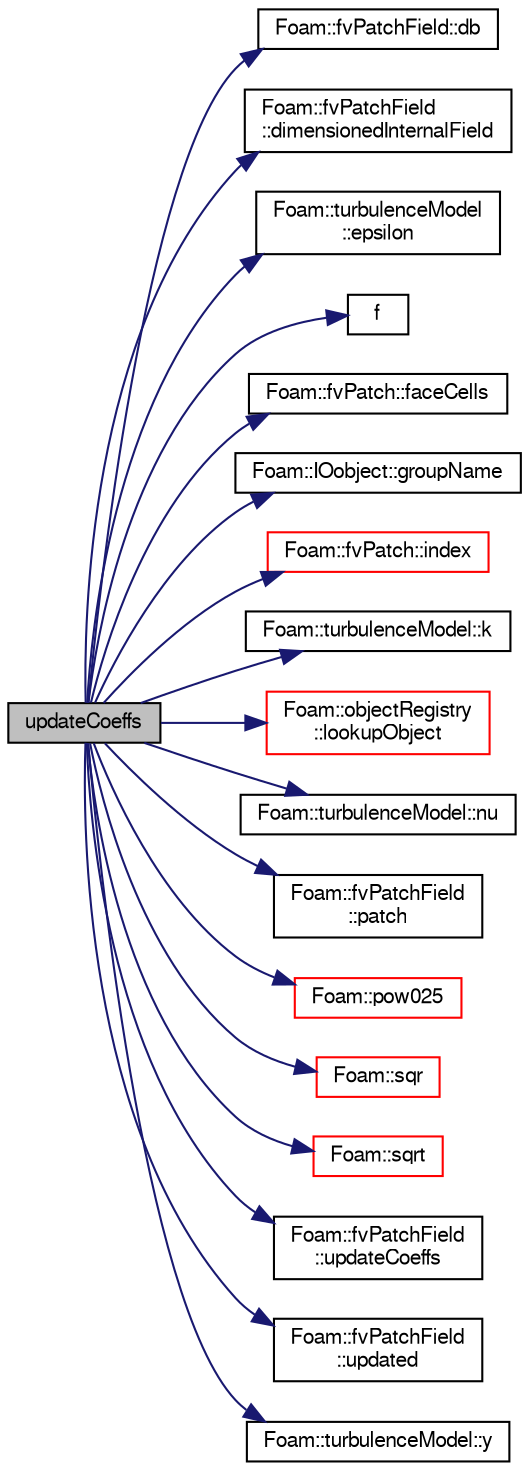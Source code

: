 digraph "updateCoeffs"
{
  bgcolor="transparent";
  edge [fontname="FreeSans",fontsize="10",labelfontname="FreeSans",labelfontsize="10"];
  node [fontname="FreeSans",fontsize="10",shape=record];
  rankdir="LR";
  Node1 [label="updateCoeffs",height=0.2,width=0.4,color="black", fillcolor="grey75", style="filled" fontcolor="black"];
  Node1 -> Node2 [color="midnightblue",fontsize="10",style="solid",fontname="FreeSans"];
  Node2 [label="Foam::fvPatchField::db",height=0.2,width=0.4,color="black",URL="$a00861.html#adf469b34fcd0250cef43ac4ce3f153ab",tooltip="Return local objectRegistry. "];
  Node1 -> Node3 [color="midnightblue",fontsize="10",style="solid",fontname="FreeSans"];
  Node3 [label="Foam::fvPatchField\l::dimensionedInternalField",height=0.2,width=0.4,color="black",URL="$a00861.html#a31518d9a232725c9887f13d0a259e1fe",tooltip="Return dimensioned internal field reference. "];
  Node1 -> Node4 [color="midnightblue",fontsize="10",style="solid",fontname="FreeSans"];
  Node4 [label="Foam::turbulenceModel\l::epsilon",height=0.2,width=0.4,color="black",URL="$a02622.html#a9259555bfd1948ca5889cde3d9f32c44",tooltip="Return the turbulence kinetic energy dissipation rate. "];
  Node1 -> Node5 [color="midnightblue",fontsize="10",style="solid",fontname="FreeSans"];
  Node5 [label="f",height=0.2,width=0.4,color="black",URL="$a03529.html#a888be93833ac7a23170555c69c690288"];
  Node1 -> Node6 [color="midnightblue",fontsize="10",style="solid",fontname="FreeSans"];
  Node6 [label="Foam::fvPatch::faceCells",height=0.2,width=0.4,color="black",URL="$a00860.html#a7cbd3f7d875089fbed897f536ef662c9",tooltip="Return faceCells. "];
  Node1 -> Node7 [color="midnightblue",fontsize="10",style="solid",fontname="FreeSans"];
  Node7 [label="Foam::IOobject::groupName",height=0.2,width=0.4,color="black",URL="$a01142.html#ad5705e6da2a025ad75b4cf5d748d7d30"];
  Node1 -> Node8 [color="midnightblue",fontsize="10",style="solid",fontname="FreeSans"];
  Node8 [label="Foam::fvPatch::index",height=0.2,width=0.4,color="red",URL="$a00860.html#a7d1e8acadb27bd2b4e61457d47b71b6f",tooltip="Return the index of this patch in the fvBoundaryMesh. "];
  Node1 -> Node9 [color="midnightblue",fontsize="10",style="solid",fontname="FreeSans"];
  Node9 [label="Foam::turbulenceModel::k",height=0.2,width=0.4,color="black",URL="$a02622.html#a513c40f9ed37e2baed10984c3c4c57a9",tooltip="Return the turbulence kinetic energy. "];
  Node1 -> Node10 [color="midnightblue",fontsize="10",style="solid",fontname="FreeSans"];
  Node10 [label="Foam::objectRegistry\l::lookupObject",height=0.2,width=0.4,color="red",URL="$a01640.html#affcae20935bdf1726ec1f822228a2330",tooltip="Lookup and return the object of the given Type. "];
  Node1 -> Node11 [color="midnightblue",fontsize="10",style="solid",fontname="FreeSans"];
  Node11 [label="Foam::turbulenceModel::nu",height=0.2,width=0.4,color="black",URL="$a02622.html#ad5f81fcd6f7d0ddad1a5fe2a8f08bb3f",tooltip="Return the laminar viscosity. "];
  Node1 -> Node12 [color="midnightblue",fontsize="10",style="solid",fontname="FreeSans"];
  Node12 [label="Foam::fvPatchField\l::patch",height=0.2,width=0.4,color="black",URL="$a00861.html#ad735de1fbd0f85c12ad0c37deb62d22c",tooltip="Return patch. "];
  Node1 -> Node13 [color="midnightblue",fontsize="10",style="solid",fontname="FreeSans"];
  Node13 [label="Foam::pow025",height=0.2,width=0.4,color="red",URL="$a10237.html#af8d7dc24dfce32ee37c1210e616966e1"];
  Node1 -> Node14 [color="midnightblue",fontsize="10",style="solid",fontname="FreeSans"];
  Node14 [label="Foam::sqr",height=0.2,width=0.4,color="red",URL="$a10237.html#a277dc11c581d53826ab5090b08f3b17b"];
  Node1 -> Node15 [color="midnightblue",fontsize="10",style="solid",fontname="FreeSans"];
  Node15 [label="Foam::sqrt",height=0.2,width=0.4,color="red",URL="$a10237.html#a8616bd62eebf2342a80222fecb1bda71"];
  Node1 -> Node16 [color="midnightblue",fontsize="10",style="solid",fontname="FreeSans"];
  Node16 [label="Foam::fvPatchField\l::updateCoeffs",height=0.2,width=0.4,color="black",URL="$a00861.html#a7e24eafac629d3733181cd942d4c902f",tooltip="Update the coefficients associated with the patch field. "];
  Node1 -> Node17 [color="midnightblue",fontsize="10",style="solid",fontname="FreeSans"];
  Node17 [label="Foam::fvPatchField\l::updated",height=0.2,width=0.4,color="black",URL="$a00861.html#a087516fc8e0613b0bf49ac8fc4b30fff",tooltip="Return true if the boundary condition has already been updated. "];
  Node1 -> Node18 [color="midnightblue",fontsize="10",style="solid",fontname="FreeSans"];
  Node18 [label="Foam::turbulenceModel::y",height=0.2,width=0.4,color="black",URL="$a02622.html#a786f55d8a1d6a0900d1798fd04595c14",tooltip="Return the near wall distances. "];
}
